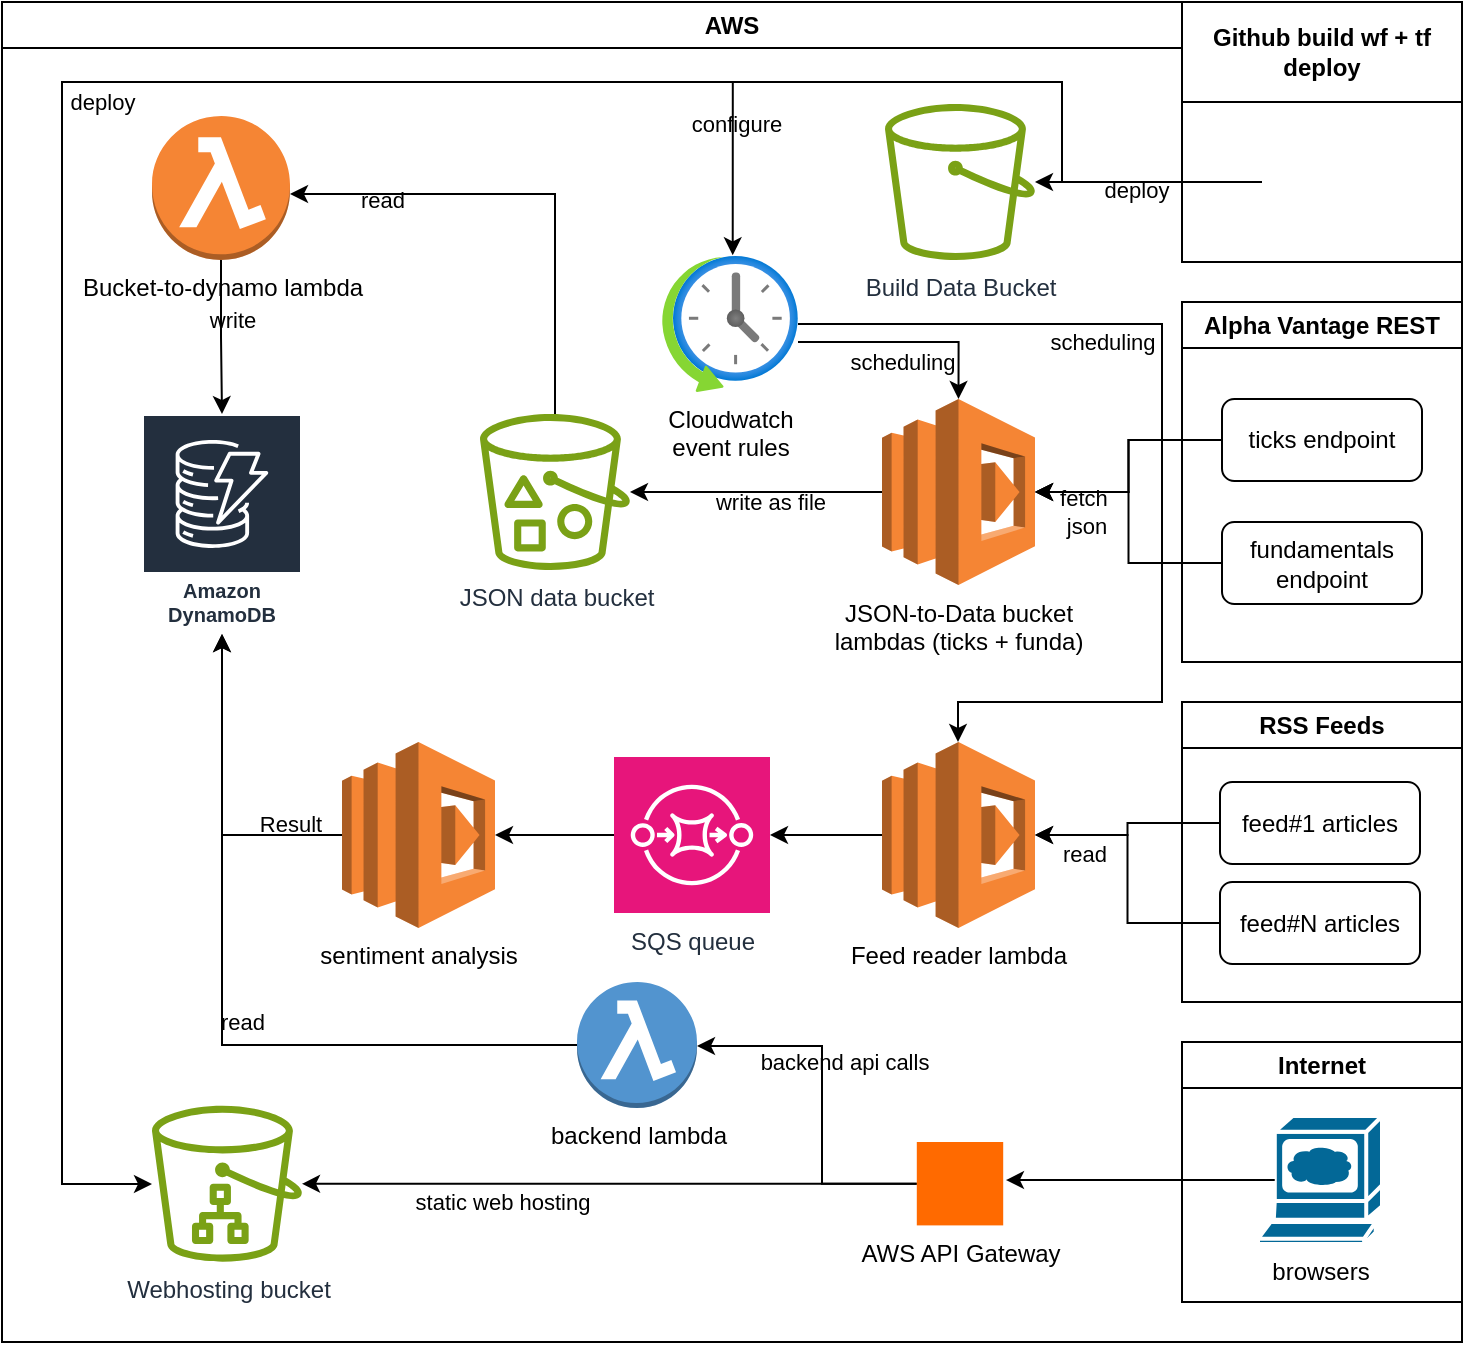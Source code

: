 <mxfile version="27.2.0">
  <diagram name="1 oldal" id="AE7PhsLBC-s5flTtmjhg">
    <mxGraphModel dx="1426" dy="743" grid="1" gridSize="10" guides="1" tooltips="1" connect="1" arrows="1" fold="1" page="1" pageScale="1" pageWidth="827" pageHeight="1169" background="light-dark(#FFFFFF,#FFFFFF)" math="0" shadow="0">
      <root>
        <mxCell id="0" />
        <mxCell id="1" parent="0" />
        <mxCell id="jOvSbTWc-YH8an7H_u_1-9" value="AWS" style="swimlane;whiteSpace=wrap;html=1;labelBackgroundColor=none;" parent="1" vertex="1">
          <mxGeometry x="30" y="30" width="730" height="670" as="geometry" />
        </mxCell>
        <mxCell id="jOvSbTWc-YH8an7H_u_1-15" value="Amazon DynamoDB" style="sketch=0;outlineConnect=0;fontColor=#232F3E;gradientColor=none;strokeColor=#ffffff;fillColor=#232F3E;dashed=0;verticalLabelPosition=middle;verticalAlign=bottom;align=center;html=1;whiteSpace=wrap;fontSize=10;fontStyle=1;spacing=3;shape=mxgraph.aws4.productIcon;prIcon=mxgraph.aws4.dynamodb;labelBackgroundColor=none;" parent="jOvSbTWc-YH8an7H_u_1-9" vertex="1">
          <mxGeometry x="70" y="206" width="80" height="110" as="geometry" />
        </mxCell>
        <mxCell id="jOvSbTWc-YH8an7H_u_1-17" value="Build Data Bucket" style="sketch=0;outlineConnect=0;fontColor=#232F3E;gradientColor=none;fillColor=#7AA116;strokeColor=none;dashed=0;verticalLabelPosition=bottom;verticalAlign=top;align=center;html=1;fontSize=12;fontStyle=0;aspect=fixed;pointerEvents=1;shape=mxgraph.aws4.bucket;labelBackgroundColor=none;" parent="jOvSbTWc-YH8an7H_u_1-9" vertex="1">
          <mxGeometry x="441.5" y="51" width="75" height="78" as="geometry" />
        </mxCell>
        <mxCell id="jOvSbTWc-YH8an7H_u_1-32" value="" style="edgeStyle=orthogonalEdgeStyle;rounded=0;orthogonalLoop=1;jettySize=auto;html=1;labelBackgroundColor=none;" parent="jOvSbTWc-YH8an7H_u_1-9" source="jOvSbTWc-YH8an7H_u_1-16" target="jOvSbTWc-YH8an7H_u_1-31" edge="1">
          <mxGeometry relative="1" as="geometry">
            <Array as="points">
              <mxPoint x="277" y="96" />
            </Array>
          </mxGeometry>
        </mxCell>
        <mxCell id="jOvSbTWc-YH8an7H_u_1-43" value="read" style="edgeLabel;html=1;align=center;verticalAlign=middle;resizable=0;points=[];labelBackgroundColor=none;" parent="jOvSbTWc-YH8an7H_u_1-32" vertex="1" connectable="0">
          <mxGeometry x="0.623" y="3" relative="1" as="geometry">
            <mxPoint as="offset" />
          </mxGeometry>
        </mxCell>
        <mxCell id="jOvSbTWc-YH8an7H_u_1-16" value="JSON data bucket" style="sketch=0;outlineConnect=0;fontColor=#232F3E;gradientColor=none;fillColor=#7AA116;strokeColor=none;dashed=0;verticalLabelPosition=bottom;verticalAlign=top;align=center;html=1;fontSize=12;fontStyle=0;aspect=fixed;pointerEvents=1;shape=mxgraph.aws4.bucket_with_objects;labelBackgroundColor=none;" parent="jOvSbTWc-YH8an7H_u_1-9" vertex="1">
          <mxGeometry x="239" y="206" width="75" height="78" as="geometry" />
        </mxCell>
        <mxCell id="jOvSbTWc-YH8an7H_u_1-30" value="" style="edgeStyle=orthogonalEdgeStyle;rounded=0;orthogonalLoop=1;jettySize=auto;html=1;labelBackgroundColor=none;" parent="jOvSbTWc-YH8an7H_u_1-9" source="jOvSbTWc-YH8an7H_u_1-25" target="jOvSbTWc-YH8an7H_u_1-16" edge="1">
          <mxGeometry relative="1" as="geometry" />
        </mxCell>
        <mxCell id="jOvSbTWc-YH8an7H_u_1-42" value="write as file" style="edgeLabel;html=1;align=center;verticalAlign=middle;resizable=0;points=[];labelBackgroundColor=none;" parent="jOvSbTWc-YH8an7H_u_1-30" vertex="1" connectable="0">
          <mxGeometry x="-0.2" y="1" relative="1" as="geometry">
            <mxPoint x="-6" y="4" as="offset" />
          </mxGeometry>
        </mxCell>
        <mxCell id="jOvSbTWc-YH8an7H_u_1-25" value="JSON-to-Data bucket&lt;br&gt;lambdas (ticks + funda)" style="outlineConnect=0;dashed=0;verticalLabelPosition=bottom;verticalAlign=top;align=center;html=1;shape=mxgraph.aws3.lambda;fillColor=#F58534;gradientColor=none;labelBackgroundColor=none;" parent="jOvSbTWc-YH8an7H_u_1-9" vertex="1">
          <mxGeometry x="440" y="198.5" width="76.5" height="93" as="geometry" />
        </mxCell>
        <mxCell id="jOvSbTWc-YH8an7H_u_1-34" value="" style="edgeStyle=orthogonalEdgeStyle;rounded=0;orthogonalLoop=1;jettySize=auto;html=1;labelBackgroundColor=none;" parent="jOvSbTWc-YH8an7H_u_1-9" source="jOvSbTWc-YH8an7H_u_1-31" target="jOvSbTWc-YH8an7H_u_1-15" edge="1">
          <mxGeometry relative="1" as="geometry" />
        </mxCell>
        <mxCell id="jOvSbTWc-YH8an7H_u_1-44" value="write" style="edgeLabel;html=1;align=center;verticalAlign=middle;resizable=0;points=[];labelBackgroundColor=none;" parent="jOvSbTWc-YH8an7H_u_1-34" vertex="1" connectable="0">
          <mxGeometry x="-0.224" y="5" relative="1" as="geometry">
            <mxPoint as="offset" />
          </mxGeometry>
        </mxCell>
        <mxCell id="jOvSbTWc-YH8an7H_u_1-31" value="Bucket-to-dynamo lambda" style="outlineConnect=0;dashed=0;verticalLabelPosition=bottom;verticalAlign=top;align=center;html=1;shape=mxgraph.aws3.lambda_function;fillColor=#F58534;gradientColor=none;labelBackgroundColor=none;" parent="jOvSbTWc-YH8an7H_u_1-9" vertex="1">
          <mxGeometry x="75" y="57" width="69" height="72" as="geometry" />
        </mxCell>
        <mxCell id="jOvSbTWc-YH8an7H_u_1-47" value="" style="edgeStyle=orthogonalEdgeStyle;rounded=0;orthogonalLoop=1;jettySize=auto;html=1;exitX=0;exitY=0.5;exitDx=0;exitDy=0;exitPerimeter=0;labelBackgroundColor=none;" parent="jOvSbTWc-YH8an7H_u_1-9" source="jOvSbTWc-YH8an7H_u_1-35" target="jOvSbTWc-YH8an7H_u_1-15" edge="1">
          <mxGeometry relative="1" as="geometry">
            <Array as="points">
              <mxPoint x="110" y="522" />
            </Array>
          </mxGeometry>
        </mxCell>
        <mxCell id="jOvSbTWc-YH8an7H_u_1-48" value="read" style="edgeLabel;html=1;align=center;verticalAlign=middle;resizable=0;points=[];labelBackgroundColor=none;" parent="jOvSbTWc-YH8an7H_u_1-47" vertex="1" connectable="0">
          <mxGeometry x="0.294" y="-1" relative="1" as="geometry">
            <mxPoint x="9" y="59" as="offset" />
          </mxGeometry>
        </mxCell>
        <mxCell id="hW7h_ZyGCtbWcpeAUf1v-9" style="edgeStyle=orthogonalEdgeStyle;rounded=0;orthogonalLoop=1;jettySize=auto;html=1;labelBackgroundColor=none;" parent="jOvSbTWc-YH8an7H_u_1-9" source="Z-rc2Bojkow0eZLFUQOT-1" target="hW7h_ZyGCtbWcpeAUf1v-5" edge="1">
          <mxGeometry relative="1" as="geometry">
            <Array as="points">
              <mxPoint x="580" y="161" />
              <mxPoint x="580" y="350" />
              <mxPoint x="478" y="350" />
            </Array>
          </mxGeometry>
        </mxCell>
        <mxCell id="hW7h_ZyGCtbWcpeAUf1v-10" value="scheduling" style="edgeLabel;html=1;align=center;verticalAlign=middle;resizable=0;points=[];labelBackgroundColor=none;" parent="hW7h_ZyGCtbWcpeAUf1v-9" vertex="1" connectable="0">
          <mxGeometry x="-0.444" y="4" relative="1" as="geometry">
            <mxPoint x="15" y="13" as="offset" />
          </mxGeometry>
        </mxCell>
        <mxCell id="Z-rc2Bojkow0eZLFUQOT-1" value="Cloudwatch &lt;br&gt;event rules" style="image;aspect=fixed;html=1;points=[];align=center;fontSize=12;image=img/lib/azure2/general/Scheduler.svg;labelBackgroundColor=none;" parent="jOvSbTWc-YH8an7H_u_1-9" vertex="1">
          <mxGeometry x="330" y="127" width="68" height="68" as="geometry" />
        </mxCell>
        <mxCell id="jOvSbTWc-YH8an7H_u_1-23" value="" style="edgeStyle=orthogonalEdgeStyle;rounded=0;orthogonalLoop=1;jettySize=auto;html=1;labelBackgroundColor=none;" parent="jOvSbTWc-YH8an7H_u_1-9" target="jOvSbTWc-YH8an7H_u_1-18" edge="1">
          <mxGeometry relative="1" as="geometry">
            <Array as="points">
              <mxPoint x="530" y="90" />
              <mxPoint x="530" y="40" />
              <mxPoint x="30" y="40" />
              <mxPoint x="30" y="591" />
            </Array>
            <mxPoint x="610" y="90" as="sourcePoint" />
            <mxPoint x="55" y="431" as="targetPoint" />
          </mxGeometry>
        </mxCell>
        <mxCell id="jOvSbTWc-YH8an7H_u_1-39" value="deploy" style="edgeLabel;html=1;align=center;verticalAlign=middle;resizable=0;points=[];labelBackgroundColor=none;" parent="jOvSbTWc-YH8an7H_u_1-23" vertex="1" connectable="0">
          <mxGeometry x="-0.929" y="4" relative="1" as="geometry">
            <mxPoint as="offset" />
          </mxGeometry>
        </mxCell>
        <mxCell id="jOvSbTWc-YH8an7H_u_1-51" value="deploy" style="edgeLabel;html=1;align=center;verticalAlign=middle;resizable=0;points=[];labelBackgroundColor=none;" parent="jOvSbTWc-YH8an7H_u_1-23" vertex="1" connectable="0">
          <mxGeometry x="0.319" y="3" relative="1" as="geometry">
            <mxPoint x="17" y="-169" as="offset" />
          </mxGeometry>
        </mxCell>
        <mxCell id="Z-rc2Bojkow0eZLFUQOT-2" style="edgeStyle=orthogonalEdgeStyle;rounded=0;orthogonalLoop=1;jettySize=auto;html=1;entryX=0.5;entryY=0;entryDx=0;entryDy=0;entryPerimeter=0;labelBackgroundColor=none;" parent="jOvSbTWc-YH8an7H_u_1-9" source="Z-rc2Bojkow0eZLFUQOT-1" target="jOvSbTWc-YH8an7H_u_1-25" edge="1">
          <mxGeometry relative="1" as="geometry">
            <Array as="points">
              <mxPoint x="478" y="170" />
            </Array>
          </mxGeometry>
        </mxCell>
        <mxCell id="Z-rc2Bojkow0eZLFUQOT-3" value="scheduling" style="edgeLabel;html=1;align=center;verticalAlign=middle;resizable=0;points=[];labelBackgroundColor=none;" parent="Z-rc2Bojkow0eZLFUQOT-2" vertex="1" connectable="0">
          <mxGeometry x="-0.139" y="-4" relative="1" as="geometry">
            <mxPoint x="5" y="6" as="offset" />
          </mxGeometry>
        </mxCell>
        <mxCell id="jOvSbTWc-YH8an7H_u_1-36" value="" style="edgeStyle=orthogonalEdgeStyle;rounded=0;orthogonalLoop=1;jettySize=auto;html=1;labelBackgroundColor=none;" parent="jOvSbTWc-YH8an7H_u_1-9" source="jOvSbTWc-YH8an7H_u_1-14" target="jOvSbTWc-YH8an7H_u_1-35" edge="1">
          <mxGeometry relative="1" as="geometry">
            <Array as="points">
              <mxPoint x="410" y="591" />
              <mxPoint x="410" y="522" />
            </Array>
          </mxGeometry>
        </mxCell>
        <mxCell id="jOvSbTWc-YH8an7H_u_1-46" value="backend api calls" style="edgeLabel;html=1;align=center;verticalAlign=middle;resizable=0;points=[];labelBackgroundColor=none;" parent="jOvSbTWc-YH8an7H_u_1-36" vertex="1" connectable="0">
          <mxGeometry x="0.797" relative="1" as="geometry">
            <mxPoint x="55" y="8" as="offset" />
          </mxGeometry>
        </mxCell>
        <mxCell id="jOvSbTWc-YH8an7H_u_1-37" value="" style="edgeStyle=orthogonalEdgeStyle;rounded=0;orthogonalLoop=1;jettySize=auto;html=1;labelBackgroundColor=none;" parent="jOvSbTWc-YH8an7H_u_1-9" source="jOvSbTWc-YH8an7H_u_1-14" target="jOvSbTWc-YH8an7H_u_1-18" edge="1">
          <mxGeometry relative="1" as="geometry" />
        </mxCell>
        <mxCell id="jOvSbTWc-YH8an7H_u_1-45" value="static web hosting" style="edgeLabel;html=1;align=center;verticalAlign=middle;resizable=0;points=[];labelBackgroundColor=none;" parent="jOvSbTWc-YH8an7H_u_1-37" vertex="1" connectable="0">
          <mxGeometry x="0.473" y="-1" relative="1" as="geometry">
            <mxPoint x="19" y="10" as="offset" />
          </mxGeometry>
        </mxCell>
        <mxCell id="jOvSbTWc-YH8an7H_u_1-14" value="AWS API Gateway" style="points=[];aspect=fixed;html=1;align=center;shadow=0;dashed=0;fillColor=#FF6A00;strokeColor=none;shape=mxgraph.alibaba_cloud.apigateway;labelPosition=center;verticalLabelPosition=bottom;verticalAlign=top;labelBackgroundColor=none;" parent="jOvSbTWc-YH8an7H_u_1-9" vertex="1">
          <mxGeometry x="457.4" y="570" width="43.2" height="41.7" as="geometry" />
        </mxCell>
        <mxCell id="jOvSbTWc-YH8an7H_u_1-18" value="Webhosting bucket" style="sketch=0;outlineConnect=0;fontColor=#232F3E;gradientColor=none;fillColor=#7AA116;strokeColor=none;dashed=0;verticalLabelPosition=bottom;verticalAlign=top;align=center;html=1;fontSize=12;fontStyle=0;aspect=fixed;pointerEvents=1;shape=mxgraph.aws4.simple_storage_service_directory_bucket;labelBackgroundColor=none;" parent="jOvSbTWc-YH8an7H_u_1-9" vertex="1">
          <mxGeometry x="75" y="551.85" width="75" height="78" as="geometry" />
        </mxCell>
        <mxCell id="jOvSbTWc-YH8an7H_u_1-35" value="backend lambda" style="outlineConnect=0;dashed=0;verticalLabelPosition=bottom;verticalAlign=top;align=center;html=1;shape=mxgraph.aws3.lambda_function;fillColor=#5294CF;gradientColor=none;labelBackgroundColor=none;" parent="jOvSbTWc-YH8an7H_u_1-9" vertex="1">
          <mxGeometry x="287.5" y="490" width="60" height="63" as="geometry" />
        </mxCell>
        <mxCell id="jOvSbTWc-YH8an7H_u_1-12" value="Internet" style="swimlane;whiteSpace=wrap;html=1;labelBackgroundColor=none;" parent="jOvSbTWc-YH8an7H_u_1-9" vertex="1">
          <mxGeometry x="590" y="520" width="140" height="130" as="geometry" />
        </mxCell>
        <mxCell id="jOvSbTWc-YH8an7H_u_1-49" value="browsers" style="shape=mxgraph.cisco.computers_and_peripherals.web_browser;html=1;pointerEvents=1;dashed=0;fillColor=#036897;strokeColor=#ffffff;strokeWidth=2;verticalLabelPosition=bottom;verticalAlign=top;align=center;outlineConnect=0;labelBackgroundColor=none;" parent="jOvSbTWc-YH8an7H_u_1-12" vertex="1">
          <mxGeometry x="38" y="37" width="62" height="64" as="geometry" />
        </mxCell>
        <mxCell id="jOvSbTWc-YH8an7H_u_1-50" style="edgeStyle=orthogonalEdgeStyle;rounded=0;orthogonalLoop=1;jettySize=auto;html=1;exitX=0.135;exitY=0.5;exitDx=0;exitDy=0;exitPerimeter=0;entryX=1.032;entryY=0.456;entryDx=0;entryDy=0;entryPerimeter=0;labelBackgroundColor=none;" parent="jOvSbTWc-YH8an7H_u_1-9" source="jOvSbTWc-YH8an7H_u_1-49" target="jOvSbTWc-YH8an7H_u_1-14" edge="1">
          <mxGeometry relative="1" as="geometry">
            <mxPoint x="510" y="591" as="targetPoint" />
          </mxGeometry>
        </mxCell>
        <mxCell id="hW7h_ZyGCtbWcpeAUf1v-1" value="RSS Feeds" style="swimlane;whiteSpace=wrap;html=1;labelBackgroundColor=none;" parent="jOvSbTWc-YH8an7H_u_1-9" vertex="1">
          <mxGeometry x="590" y="350" width="140" height="150" as="geometry" />
        </mxCell>
        <mxCell id="hW7h_ZyGCtbWcpeAUf1v-2" value="&lt;div&gt;&lt;span style=&quot;color: light-dark(rgb(0, 0, 0), rgb(255, 255, 255));&quot;&gt;feed#1 articles&lt;/span&gt;&lt;/div&gt;" style="rounded=1;whiteSpace=wrap;html=1;labelBackgroundColor=none;" parent="hW7h_ZyGCtbWcpeAUf1v-1" vertex="1">
          <mxGeometry x="19" y="40" width="100" height="41" as="geometry" />
        </mxCell>
        <mxCell id="hW7h_ZyGCtbWcpeAUf1v-4" value="&lt;div&gt;&lt;span style=&quot;color: light-dark(rgb(0, 0, 0), rgb(255, 255, 255));&quot;&gt;feed#N articles&lt;/span&gt;&lt;/div&gt;" style="rounded=1;whiteSpace=wrap;html=1;labelBackgroundColor=none;" parent="hW7h_ZyGCtbWcpeAUf1v-1" vertex="1">
          <mxGeometry x="19" y="90" width="100" height="41" as="geometry" />
        </mxCell>
        <mxCell id="hW7h_ZyGCtbWcpeAUf1v-20" value="" style="edgeStyle=orthogonalEdgeStyle;rounded=0;orthogonalLoop=1;jettySize=auto;html=1;labelBackgroundColor=none;" parent="jOvSbTWc-YH8an7H_u_1-9" source="hW7h_ZyGCtbWcpeAUf1v-5" target="hW7h_ZyGCtbWcpeAUf1v-11" edge="1">
          <mxGeometry relative="1" as="geometry" />
        </mxCell>
        <mxCell id="hW7h_ZyGCtbWcpeAUf1v-5" value="Feed reader lambda" style="outlineConnect=0;dashed=0;verticalLabelPosition=bottom;verticalAlign=top;align=center;html=1;shape=mxgraph.aws3.lambda;fillColor=#F58534;gradientColor=none;labelBackgroundColor=none;" parent="jOvSbTWc-YH8an7H_u_1-9" vertex="1">
          <mxGeometry x="440" y="370" width="76.5" height="93" as="geometry" />
        </mxCell>
        <mxCell id="hW7h_ZyGCtbWcpeAUf1v-6" value="" style="edgeStyle=orthogonalEdgeStyle;rounded=0;orthogonalLoop=1;jettySize=auto;html=1;labelBackgroundColor=none;" parent="jOvSbTWc-YH8an7H_u_1-9" source="hW7h_ZyGCtbWcpeAUf1v-2" target="hW7h_ZyGCtbWcpeAUf1v-5" edge="1">
          <mxGeometry relative="1" as="geometry" />
        </mxCell>
        <mxCell id="hW7h_ZyGCtbWcpeAUf1v-7" value="" style="edgeStyle=orthogonalEdgeStyle;rounded=0;orthogonalLoop=1;jettySize=auto;html=1;labelBackgroundColor=none;" parent="jOvSbTWc-YH8an7H_u_1-9" source="hW7h_ZyGCtbWcpeAUf1v-4" target="hW7h_ZyGCtbWcpeAUf1v-5" edge="1">
          <mxGeometry relative="1" as="geometry" />
        </mxCell>
        <mxCell id="hW7h_ZyGCtbWcpeAUf1v-8" value="read" style="edgeLabel;html=1;align=center;verticalAlign=middle;resizable=0;points=[];labelBackgroundColor=none;" parent="hW7h_ZyGCtbWcpeAUf1v-7" vertex="1" connectable="0">
          <mxGeometry x="0.641" y="-1" relative="1" as="geometry">
            <mxPoint y="10" as="offset" />
          </mxGeometry>
        </mxCell>
        <mxCell id="hW7h_ZyGCtbWcpeAUf1v-21" value="" style="edgeStyle=orthogonalEdgeStyle;rounded=0;orthogonalLoop=1;jettySize=auto;html=1;labelBackgroundColor=none;" parent="jOvSbTWc-YH8an7H_u_1-9" source="hW7h_ZyGCtbWcpeAUf1v-11" target="hW7h_ZyGCtbWcpeAUf1v-14" edge="1">
          <mxGeometry relative="1" as="geometry" />
        </mxCell>
        <mxCell id="hW7h_ZyGCtbWcpeAUf1v-11" value="SQS queue" style="sketch=0;points=[[0,0,0],[0.25,0,0],[0.5,0,0],[0.75,0,0],[1,0,0],[0,1,0],[0.25,1,0],[0.5,1,0],[0.75,1,0],[1,1,0],[0,0.25,0],[0,0.5,0],[0,0.75,0],[1,0.25,0],[1,0.5,0],[1,0.75,0]];outlineConnect=0;fontColor=#232F3E;fillColor=#E7157B;strokeColor=#ffffff;dashed=0;verticalLabelPosition=bottom;verticalAlign=top;align=center;html=1;fontSize=12;fontStyle=0;aspect=fixed;shape=mxgraph.aws4.resourceIcon;resIcon=mxgraph.aws4.sqs;labelBackgroundColor=none;" parent="jOvSbTWc-YH8an7H_u_1-9" vertex="1">
          <mxGeometry x="306" y="377.5" width="78" height="78" as="geometry" />
        </mxCell>
        <mxCell id="hW7h_ZyGCtbWcpeAUf1v-22" value="" style="edgeStyle=orthogonalEdgeStyle;rounded=0;orthogonalLoop=1;jettySize=auto;html=1;labelBackgroundColor=none;" parent="jOvSbTWc-YH8an7H_u_1-9" source="hW7h_ZyGCtbWcpeAUf1v-14" target="jOvSbTWc-YH8an7H_u_1-15" edge="1">
          <mxGeometry relative="1" as="geometry" />
        </mxCell>
        <mxCell id="hW7h_ZyGCtbWcpeAUf1v-23" value="Result" style="edgeLabel;html=1;align=center;verticalAlign=middle;resizable=0;points=[];labelBackgroundColor=none;" parent="hW7h_ZyGCtbWcpeAUf1v-22" vertex="1" connectable="0">
          <mxGeometry x="-0.614" y="2" relative="1" as="geometry">
            <mxPoint x="5" y="-8" as="offset" />
          </mxGeometry>
        </mxCell>
        <mxCell id="hW7h_ZyGCtbWcpeAUf1v-14" value="sentiment analysis" style="outlineConnect=0;dashed=0;verticalLabelPosition=bottom;verticalAlign=top;align=center;html=1;shape=mxgraph.aws3.lambda;fillColor=#F58534;gradientColor=none;labelBackgroundColor=none;" parent="jOvSbTWc-YH8an7H_u_1-9" vertex="1">
          <mxGeometry x="170" y="370" width="76.5" height="93" as="geometry" />
        </mxCell>
        <mxCell id="jOvSbTWc-YH8an7H_u_1-11" value="Alpha Vantage REST" style="swimlane;whiteSpace=wrap;html=1;labelBackgroundColor=none;" parent="1" vertex="1">
          <mxGeometry x="620" y="180" width="140" height="180" as="geometry" />
        </mxCell>
        <mxCell id="jOvSbTWc-YH8an7H_u_1-26" value="&lt;div&gt;&lt;span style=&quot;color: light-dark(rgb(0, 0, 0), rgb(255, 255, 255));&quot;&gt;ticks endpoint&lt;/span&gt;&lt;/div&gt;" style="rounded=1;whiteSpace=wrap;html=1;labelBackgroundColor=none;" parent="jOvSbTWc-YH8an7H_u_1-11" vertex="1">
          <mxGeometry x="20" y="48.5" width="100" height="41" as="geometry" />
        </mxCell>
        <mxCell id="jOvSbTWc-YH8an7H_u_1-27" value="fundamentals endpoint" style="rounded=1;whiteSpace=wrap;html=1;labelBackgroundColor=none;" parent="jOvSbTWc-YH8an7H_u_1-11" vertex="1">
          <mxGeometry x="20" y="110" width="100" height="41" as="geometry" />
        </mxCell>
        <mxCell id="jOvSbTWc-YH8an7H_u_1-19" value="Github build wf + tf deploy" style="swimlane;whiteSpace=wrap;html=1;startSize=50;labelBackgroundColor=none;" parent="1" vertex="1">
          <mxGeometry x="620" y="30" width="140" height="130" as="geometry" />
        </mxCell>
        <mxCell id="jOvSbTWc-YH8an7H_u_1-20" value="" style="shape=image;html=1;verticalAlign=top;verticalLabelPosition=bottom;labelBackgroundColor=none;imageAspect=0;aspect=fixed;image=https://cdn4.iconfinder.com/data/icons/ionicons/512/icon-social-github-128.png" parent="jOvSbTWc-YH8an7H_u_1-19" vertex="1">
          <mxGeometry x="40" y="60" width="60" height="60" as="geometry" />
        </mxCell>
        <mxCell id="jOvSbTWc-YH8an7H_u_1-28" value="" style="edgeStyle=orthogonalEdgeStyle;rounded=0;orthogonalLoop=1;jettySize=auto;html=1;labelBackgroundColor=none;" parent="1" source="jOvSbTWc-YH8an7H_u_1-26" target="jOvSbTWc-YH8an7H_u_1-25" edge="1">
          <mxGeometry relative="1" as="geometry" />
        </mxCell>
        <mxCell id="jOvSbTWc-YH8an7H_u_1-40" value="fetch&amp;nbsp;&lt;div&gt;json&lt;/div&gt;" style="edgeLabel;html=1;align=center;verticalAlign=middle;resizable=0;points=[];labelBackgroundColor=none;" parent="jOvSbTWc-YH8an7H_u_1-28" vertex="1" connectable="0">
          <mxGeometry x="-0.774" y="1" relative="1" as="geometry">
            <mxPoint x="-55" y="35" as="offset" />
          </mxGeometry>
        </mxCell>
        <mxCell id="jOvSbTWc-YH8an7H_u_1-29" value="" style="edgeStyle=orthogonalEdgeStyle;rounded=0;orthogonalLoop=1;jettySize=auto;html=1;labelBackgroundColor=none;" parent="1" source="jOvSbTWc-YH8an7H_u_1-27" target="jOvSbTWc-YH8an7H_u_1-25" edge="1">
          <mxGeometry relative="1" as="geometry" />
        </mxCell>
        <mxCell id="jOvSbTWc-YH8an7H_u_1-38" value="" style="edgeStyle=orthogonalEdgeStyle;rounded=0;orthogonalLoop=1;jettySize=auto;html=1;labelBackgroundColor=none;" parent="1" source="jOvSbTWc-YH8an7H_u_1-20" target="jOvSbTWc-YH8an7H_u_1-17" edge="1">
          <mxGeometry relative="1" as="geometry" />
        </mxCell>
        <mxCell id="jOvSbTWc-YH8an7H_u_1-41" value="" style="edgeStyle=orthogonalEdgeStyle;rounded=0;orthogonalLoop=1;jettySize=auto;html=1;labelBackgroundColor=none;" parent="1" source="jOvSbTWc-YH8an7H_u_1-26" target="jOvSbTWc-YH8an7H_u_1-25" edge="1">
          <mxGeometry relative="1" as="geometry" />
        </mxCell>
        <mxCell id="Z-rc2Bojkow0eZLFUQOT-4" style="edgeStyle=orthogonalEdgeStyle;rounded=0;orthogonalLoop=1;jettySize=auto;html=1;exitX=0;exitY=0.5;exitDx=0;exitDy=0;entryX=0.52;entryY=-0.005;entryDx=0;entryDy=0;entryPerimeter=0;labelBackgroundColor=none;" parent="1" source="jOvSbTWc-YH8an7H_u_1-20" target="Z-rc2Bojkow0eZLFUQOT-1" edge="1">
          <mxGeometry relative="1" as="geometry">
            <Array as="points">
              <mxPoint x="560" y="120" />
              <mxPoint x="560" y="70" />
              <mxPoint x="395" y="70" />
            </Array>
          </mxGeometry>
        </mxCell>
        <mxCell id="Z-rc2Bojkow0eZLFUQOT-5" value="configure" style="edgeLabel;html=1;align=center;verticalAlign=middle;resizable=0;points=[];labelBackgroundColor=none;" parent="Z-rc2Bojkow0eZLFUQOT-4" vertex="1" connectable="0">
          <mxGeometry x="0.673" y="1" relative="1" as="geometry">
            <mxPoint as="offset" />
          </mxGeometry>
        </mxCell>
      </root>
    </mxGraphModel>
  </diagram>
</mxfile>
